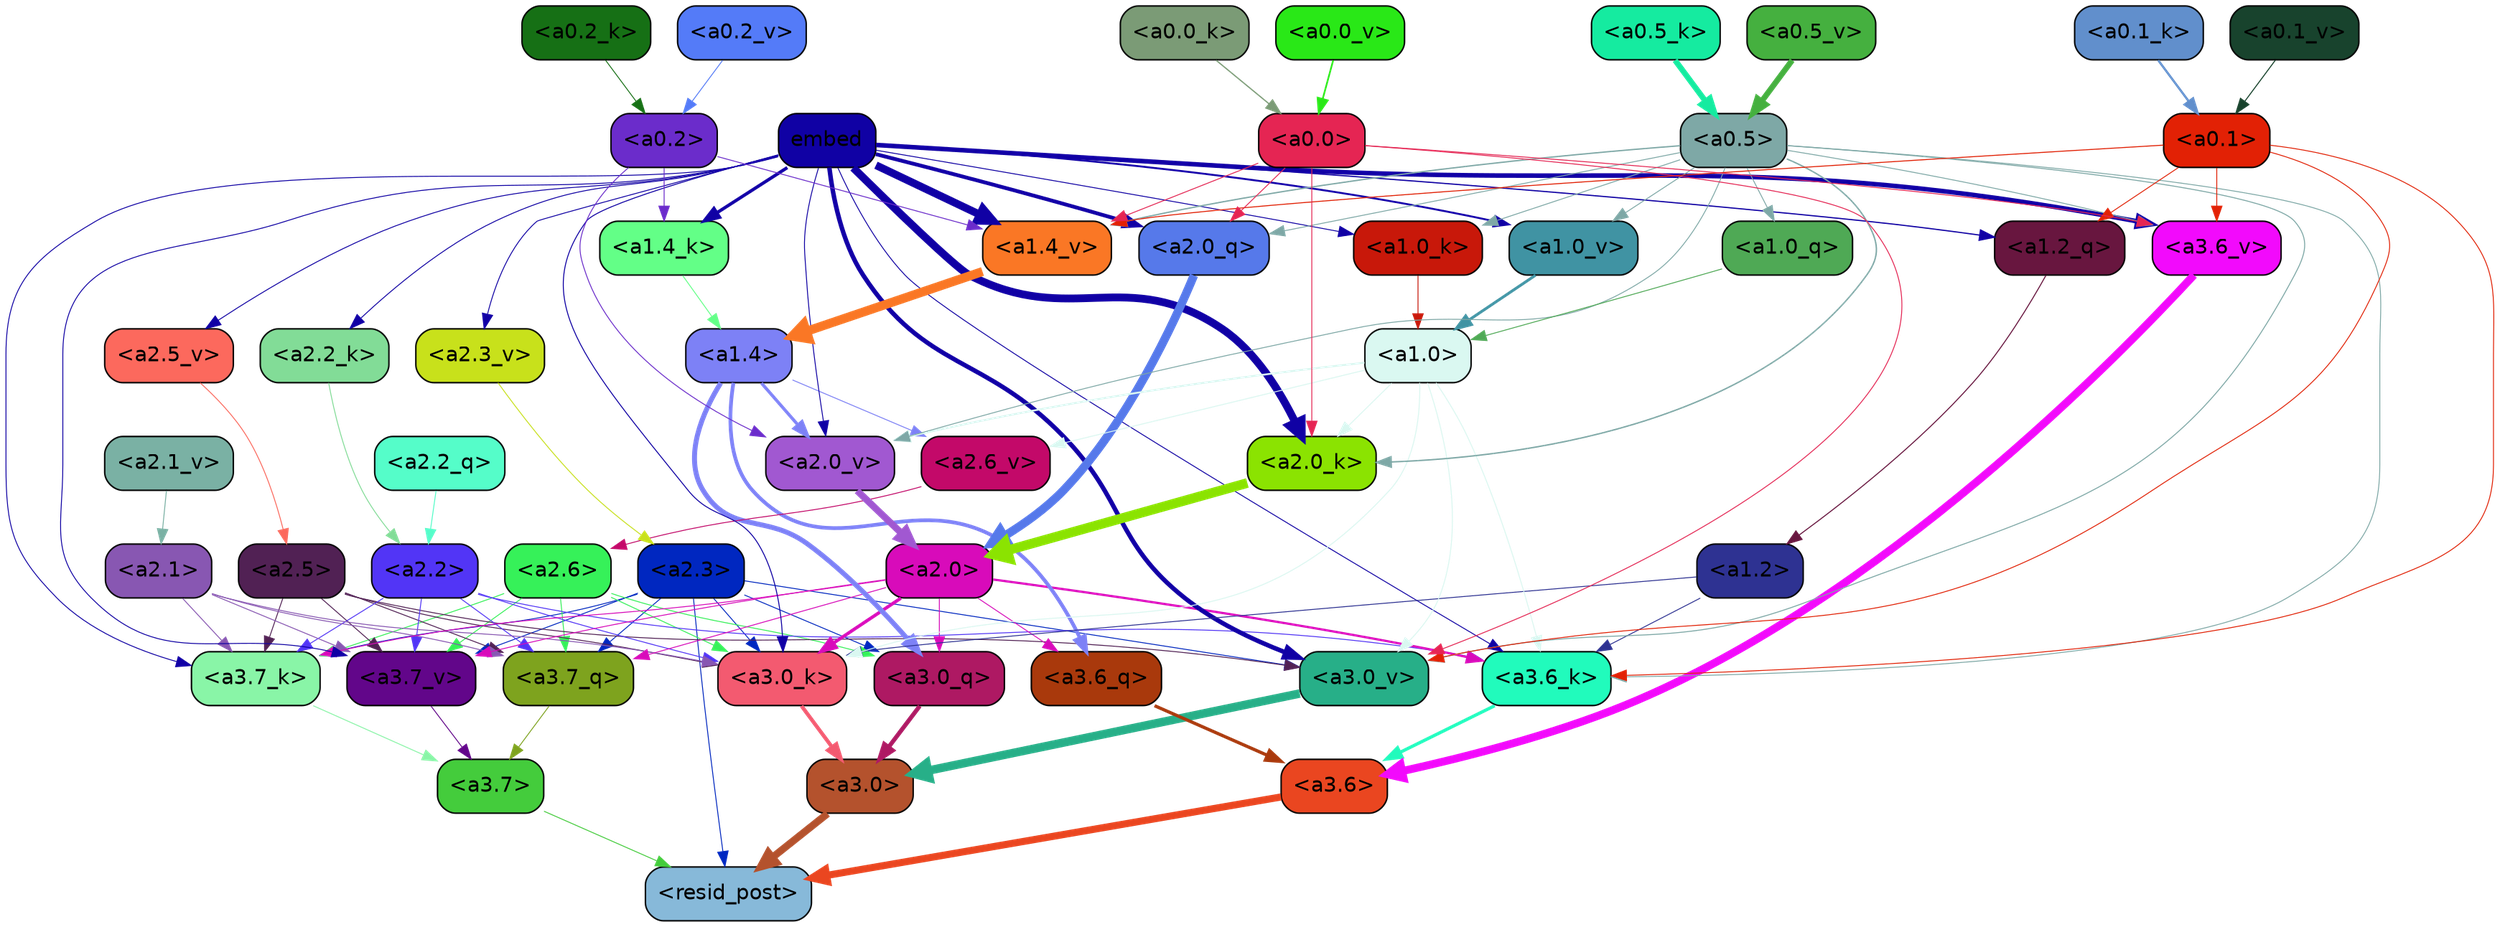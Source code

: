 strict digraph "" {
	graph [bgcolor=transparent,
		layout=dot,
		overlap=false,
		splines=true
	];
	"<a3.7>"	[color=black,
		fillcolor="#44cc3c",
		fontname=Helvetica,
		shape=box,
		style="filled, rounded"];
	"<resid_post>"	[color=black,
		fillcolor="#87b9d9",
		fontname=Helvetica,
		shape=box,
		style="filled, rounded"];
	"<a3.7>" -> "<resid_post>"	[color="#44cc3c",
		penwidth=0.6];
	"<a3.6>"	[color=black,
		fillcolor="#ea4620",
		fontname=Helvetica,
		shape=box,
		style="filled, rounded"];
	"<a3.6>" -> "<resid_post>"	[color="#ea4620",
		penwidth=4.7534414529800415];
	"<a3.0>"	[color=black,
		fillcolor="#b4522d",
		fontname=Helvetica,
		shape=box,
		style="filled, rounded"];
	"<a3.0>" -> "<resid_post>"	[color="#b4522d",
		penwidth=4.898576855659485];
	"<a2.3>"	[color=black,
		fillcolor="#0027c0",
		fontname=Helvetica,
		shape=box,
		style="filled, rounded"];
	"<a2.3>" -> "<resid_post>"	[color="#0027c0",
		penwidth=0.6];
	"<a3.7_q>"	[color=black,
		fillcolor="#7ea31e",
		fontname=Helvetica,
		shape=box,
		style="filled, rounded"];
	"<a2.3>" -> "<a3.7_q>"	[color="#0027c0",
		penwidth=0.6];
	"<a3.0_q>"	[color=black,
		fillcolor="#ae1963",
		fontname=Helvetica,
		shape=box,
		style="filled, rounded"];
	"<a2.3>" -> "<a3.0_q>"	[color="#0027c0",
		penwidth=0.6];
	"<a3.7_k>"	[color=black,
		fillcolor="#89f5a7",
		fontname=Helvetica,
		shape=box,
		style="filled, rounded"];
	"<a2.3>" -> "<a3.7_k>"	[color="#0027c0",
		penwidth=0.6];
	"<a3.0_k>"	[color=black,
		fillcolor="#f35a70",
		fontname=Helvetica,
		shape=box,
		style="filled, rounded"];
	"<a2.3>" -> "<a3.0_k>"	[color="#0027c0",
		penwidth=0.6];
	"<a3.7_v>"	[color=black,
		fillcolor="#62068a",
		fontname=Helvetica,
		shape=box,
		style="filled, rounded"];
	"<a2.3>" -> "<a3.7_v>"	[color="#0027c0",
		penwidth=0.6];
	"<a3.0_v>"	[color=black,
		fillcolor="#27af88",
		fontname=Helvetica,
		shape=box,
		style="filled, rounded"];
	"<a2.3>" -> "<a3.0_v>"	[color="#0027c0",
		penwidth=0.6];
	"<a3.7_q>" -> "<a3.7>"	[color="#7ea31e",
		penwidth=0.6];
	"<a3.6_q>"	[color=black,
		fillcolor="#a9390c",
		fontname=Helvetica,
		shape=box,
		style="filled, rounded"];
	"<a3.6_q>" -> "<a3.6>"	[color="#a9390c",
		penwidth=2.160832464694977];
	"<a3.0_q>" -> "<a3.0>"	[color="#ae1963",
		penwidth=2.870753765106201];
	"<a3.7_k>" -> "<a3.7>"	[color="#89f5a7",
		penwidth=0.6];
	"<a3.6_k>"	[color=black,
		fillcolor="#21fbbc",
		fontname=Helvetica,
		shape=box,
		style="filled, rounded"];
	"<a3.6_k>" -> "<a3.6>"	[color="#21fbbc",
		penwidth=2.13908451795578];
	"<a3.0_k>" -> "<a3.0>"	[color="#f35a70",
		penwidth=2.520303964614868];
	"<a3.7_v>" -> "<a3.7>"	[color="#62068a",
		penwidth=0.6];
	"<a3.6_v>"	[color=black,
		fillcolor="#f20afc",
		fontname=Helvetica,
		shape=box,
		style="filled, rounded"];
	"<a3.6_v>" -> "<a3.6>"	[color="#f20afc",
		penwidth=5.297133803367615];
	"<a3.0_v>" -> "<a3.0>"	[color="#27af88",
		penwidth=5.680712580680847];
	"<a2.6>"	[color=black,
		fillcolor="#36f159",
		fontname=Helvetica,
		shape=box,
		style="filled, rounded"];
	"<a2.6>" -> "<a3.7_q>"	[color="#36f159",
		penwidth=0.6];
	"<a2.6>" -> "<a3.0_q>"	[color="#36f159",
		penwidth=0.6];
	"<a2.6>" -> "<a3.7_k>"	[color="#36f159",
		penwidth=0.6];
	"<a2.6>" -> "<a3.0_k>"	[color="#36f159",
		penwidth=0.6];
	"<a2.6>" -> "<a3.7_v>"	[color="#36f159",
		penwidth=0.6];
	"<a2.5>"	[color=black,
		fillcolor="#512154",
		fontname=Helvetica,
		shape=box,
		style="filled, rounded"];
	"<a2.5>" -> "<a3.7_q>"	[color="#512154",
		penwidth=0.6];
	"<a2.5>" -> "<a3.7_k>"	[color="#512154",
		penwidth=0.6];
	"<a2.5>" -> "<a3.0_k>"	[color="#512154",
		penwidth=0.6];
	"<a2.5>" -> "<a3.7_v>"	[color="#512154",
		penwidth=0.6];
	"<a2.5>" -> "<a3.0_v>"	[color="#512154",
		penwidth=0.6];
	"<a2.2>"	[color=black,
		fillcolor="#5235f6",
		fontname=Helvetica,
		shape=box,
		style="filled, rounded"];
	"<a2.2>" -> "<a3.7_q>"	[color="#5235f6",
		penwidth=0.6];
	"<a2.2>" -> "<a3.7_k>"	[color="#5235f6",
		penwidth=0.6];
	"<a2.2>" -> "<a3.6_k>"	[color="#5235f6",
		penwidth=0.6];
	"<a2.2>" -> "<a3.0_k>"	[color="#5235f6",
		penwidth=0.6];
	"<a2.2>" -> "<a3.7_v>"	[color="#5235f6",
		penwidth=0.6];
	"<a2.1>"	[color=black,
		fillcolor="#8857b2",
		fontname=Helvetica,
		shape=box,
		style="filled, rounded"];
	"<a2.1>" -> "<a3.7_q>"	[color="#8857b2",
		penwidth=0.6];
	"<a2.1>" -> "<a3.7_k>"	[color="#8857b2",
		penwidth=0.6];
	"<a2.1>" -> "<a3.0_k>"	[color="#8857b2",
		penwidth=0.6];
	"<a2.1>" -> "<a3.7_v>"	[color="#8857b2",
		penwidth=0.6];
	"<a2.0>"	[color=black,
		fillcolor="#d80bba",
		fontname=Helvetica,
		shape=box,
		style="filled, rounded"];
	"<a2.0>" -> "<a3.7_q>"	[color="#d80bba",
		penwidth=0.6];
	"<a2.0>" -> "<a3.6_q>"	[color="#d80bba",
		penwidth=0.6];
	"<a2.0>" -> "<a3.0_q>"	[color="#d80bba",
		penwidth=0.6];
	"<a2.0>" -> "<a3.7_k>"	[color="#d80bba",
		penwidth=0.6];
	"<a2.0>" -> "<a3.6_k>"	[color="#d80bba",
		penwidth=1.4957321882247925];
	"<a2.0>" -> "<a3.0_k>"	[color="#d80bba",
		penwidth=2.18752121925354];
	"<a2.0>" -> "<a3.7_v>"	[color="#d80bba",
		penwidth=0.6];
	"<a1.4>"	[color=black,
		fillcolor="#7d81f6",
		fontname=Helvetica,
		shape=box,
		style="filled, rounded"];
	"<a1.4>" -> "<a3.6_q>"	[color="#7d81f6",
		penwidth=2.4829938411712646];
	"<a1.4>" -> "<a3.0_q>"	[color="#7d81f6",
		penwidth=3.299744725227356];
	"<a2.6_v>"	[color=black,
		fillcolor="#c30969",
		fontname=Helvetica,
		shape=box,
		style="filled, rounded"];
	"<a1.4>" -> "<a2.6_v>"	[color="#7d81f6",
		penwidth=0.6];
	"<a2.0_v>"	[color=black,
		fillcolor="#a158d1",
		fontname=Helvetica,
		shape=box,
		style="filled, rounded"];
	"<a1.4>" -> "<a2.0_v>"	[color="#7d81f6",
		penwidth=2.092592429369688];
	embed	[color=black,
		fillcolor="#1001a4",
		fontname=Helvetica,
		shape=box,
		style="filled, rounded"];
	embed -> "<a3.7_k>"	[color="#1001a4",
		penwidth=0.6];
	embed -> "<a3.6_k>"	[color="#1001a4",
		penwidth=0.6];
	embed -> "<a3.0_k>"	[color="#1001a4",
		penwidth=0.6394047290086746];
	embed -> "<a3.7_v>"	[color="#1001a4",
		penwidth=0.6];
	embed -> "<a3.6_v>"	[color="#1001a4",
		penwidth=3.067279100418091];
	embed -> "<a3.0_v>"	[color="#1001a4",
		penwidth=3.0212591886520386];
	"<a2.0_q>"	[color=black,
		fillcolor="#5679ea",
		fontname=Helvetica,
		shape=box,
		style="filled, rounded"];
	embed -> "<a2.0_q>"	[color="#1001a4",
		penwidth=2.5355080366134644];
	"<a2.2_k>"	[color=black,
		fillcolor="#82dc97",
		fontname=Helvetica,
		shape=box,
		style="filled, rounded"];
	embed -> "<a2.2_k>"	[color="#1001a4",
		penwidth=0.6];
	"<a2.0_k>"	[color=black,
		fillcolor="#8be301",
		fontname=Helvetica,
		shape=box,
		style="filled, rounded"];
	embed -> "<a2.0_k>"	[color="#1001a4",
		penwidth=5.2180726528167725];
	"<a2.5_v>"	[color=black,
		fillcolor="#fc695d",
		fontname=Helvetica,
		shape=box,
		style="filled, rounded"];
	embed -> "<a2.5_v>"	[color="#1001a4",
		penwidth=0.6];
	"<a2.3_v>"	[color=black,
		fillcolor="#c8e11b",
		fontname=Helvetica,
		shape=box,
		style="filled, rounded"];
	embed -> "<a2.3_v>"	[color="#1001a4",
		penwidth=0.6];
	embed -> "<a2.0_v>"	[color="#1001a4",
		penwidth=0.6];
	"<a1.2_q>"	[color=black,
		fillcolor="#68163f",
		fontname=Helvetica,
		shape=box,
		style="filled, rounded"];
	embed -> "<a1.2_q>"	[color="#1001a4",
		penwidth=0.8094894886016846];
	"<a1.4_k>"	[color=black,
		fillcolor="#63ff87",
		fontname=Helvetica,
		shape=box,
		style="filled, rounded"];
	embed -> "<a1.4_k>"	[color="#1001a4",
		penwidth=2.1732678413391113];
	"<a1.0_k>"	[color=black,
		fillcolor="#c8180a",
		fontname=Helvetica,
		shape=box,
		style="filled, rounded"];
	embed -> "<a1.0_k>"	[color="#1001a4",
		penwidth=0.6];
	"<a1.4_v>"	[color=black,
		fillcolor="#fa7725",
		fontname=Helvetica,
		shape=box,
		style="filled, rounded"];
	embed -> "<a1.4_v>"	[color="#1001a4",
		penwidth=5.162249565124512];
	"<a1.0_v>"	[color=black,
		fillcolor="#4093a3",
		fontname=Helvetica,
		shape=box,
		style="filled, rounded"];
	embed -> "<a1.0_v>"	[color="#1001a4",
		penwidth=1.26457279920578];
	"<a1.2>"	[color=black,
		fillcolor="#2e3292",
		fontname=Helvetica,
		shape=box,
		style="filled, rounded"];
	"<a1.2>" -> "<a3.6_k>"	[color="#2e3292",
		penwidth=0.6];
	"<a1.2>" -> "<a3.0_k>"	[color="#2e3292",
		penwidth=0.6];
	"<a1.0>"	[color=black,
		fillcolor="#daf8f1",
		fontname=Helvetica,
		shape=box,
		style="filled, rounded"];
	"<a1.0>" -> "<a3.6_k>"	[color="#daf8f1",
		penwidth=0.6];
	"<a1.0>" -> "<a3.0_k>"	[color="#daf8f1",
		penwidth=0.6];
	"<a1.0>" -> "<a3.0_v>"	[color="#daf8f1",
		penwidth=0.6];
	"<a1.0>" -> "<a2.0_k>"	[color="#daf8f1",
		penwidth=0.6];
	"<a1.0>" -> "<a2.6_v>"	[color="#daf8f1",
		penwidth=0.6];
	"<a1.0>" -> "<a2.0_v>"	[color="#daf8f1",
		penwidth=1.2132605910301208];
	"<a0.5>"	[color=black,
		fillcolor="#7ea8a6",
		fontname=Helvetica,
		shape=box,
		style="filled, rounded"];
	"<a0.5>" -> "<a3.6_k>"	[color="#7ea8a6",
		penwidth=0.6];
	"<a0.5>" -> "<a3.6_v>"	[color="#7ea8a6",
		penwidth=0.6];
	"<a0.5>" -> "<a3.0_v>"	[color="#7ea8a6",
		penwidth=0.648682102560997];
	"<a0.5>" -> "<a2.0_q>"	[color="#7ea8a6",
		penwidth=0.6];
	"<a0.5>" -> "<a2.0_k>"	[color="#7ea8a6",
		penwidth=0.9236047863960266];
	"<a0.5>" -> "<a2.0_v>"	[color="#7ea8a6",
		penwidth=0.6];
	"<a1.0_q>"	[color=black,
		fillcolor="#4fa955",
		fontname=Helvetica,
		shape=box,
		style="filled, rounded"];
	"<a0.5>" -> "<a1.0_q>"	[color="#7ea8a6",
		penwidth=0.6];
	"<a0.5>" -> "<a1.0_k>"	[color="#7ea8a6",
		penwidth=0.6];
	"<a0.5>" -> "<a1.4_v>"	[color="#7ea8a6",
		penwidth=0.8783596754074097];
	"<a0.5>" -> "<a1.0_v>"	[color="#7ea8a6",
		penwidth=0.6];
	"<a0.1>"	[color=black,
		fillcolor="#e22105",
		fontname=Helvetica,
		shape=box,
		style="filled, rounded"];
	"<a0.1>" -> "<a3.6_k>"	[color="#e22105",
		penwidth=0.6];
	"<a0.1>" -> "<a3.6_v>"	[color="#e22105",
		penwidth=0.6];
	"<a0.1>" -> "<a3.0_v>"	[color="#e22105",
		penwidth=0.6];
	"<a0.1>" -> "<a1.2_q>"	[color="#e22105",
		penwidth=0.6];
	"<a0.1>" -> "<a1.4_v>"	[color="#e22105",
		penwidth=0.6490728855133057];
	"<a0.0>"	[color=black,
		fillcolor="#e52553",
		fontname=Helvetica,
		shape=box,
		style="filled, rounded"];
	"<a0.0>" -> "<a3.6_v>"	[color="#e52553",
		penwidth=0.6];
	"<a0.0>" -> "<a3.0_v>"	[color="#e52553",
		penwidth=0.6];
	"<a0.0>" -> "<a2.0_q>"	[color="#e52553",
		penwidth=0.6];
	"<a0.0>" -> "<a2.0_k>"	[color="#e52553",
		penwidth=0.6];
	"<a0.0>" -> "<a1.4_v>"	[color="#e52553",
		penwidth=0.6];
	"<a2.2_q>"	[color=black,
		fillcolor="#55fdc9",
		fontname=Helvetica,
		shape=box,
		style="filled, rounded"];
	"<a2.2_q>" -> "<a2.2>"	[color="#55fdc9",
		penwidth=0.6];
	"<a2.0_q>" -> "<a2.0>"	[color="#5679ea",
		penwidth=5.681910276412964];
	"<a2.2_k>" -> "<a2.2>"	[color="#82dc97",
		penwidth=0.6];
	"<a2.0_k>" -> "<a2.0>"	[color="#8be301",
		penwidth=6.447777509689331];
	"<a2.6_v>" -> "<a2.6>"	[color="#c30969",
		penwidth=0.6];
	"<a2.5_v>" -> "<a2.5>"	[color="#fc695d",
		penwidth=0.6];
	"<a2.3_v>" -> "<a2.3>"	[color="#c8e11b",
		penwidth=0.6];
	"<a2.1_v>"	[color=black,
		fillcolor="#7ab1a4",
		fontname=Helvetica,
		shape=box,
		style="filled, rounded"];
	"<a2.1_v>" -> "<a2.1>"	[color="#7ab1a4",
		penwidth=0.6];
	"<a2.0_v>" -> "<a2.0>"	[color="#a158d1",
		penwidth=4.5695202350616455];
	"<a0.2>"	[color=black,
		fillcolor="#6b2ccb",
		fontname=Helvetica,
		shape=box,
		style="filled, rounded"];
	"<a0.2>" -> "<a2.0_v>"	[color="#6b2ccb",
		penwidth=0.6];
	"<a0.2>" -> "<a1.4_k>"	[color="#6b2ccb",
		penwidth=0.6];
	"<a0.2>" -> "<a1.4_v>"	[color="#6b2ccb",
		penwidth=0.6];
	"<a1.2_q>" -> "<a1.2>"	[color="#68163f",
		penwidth=0.6769798994064331];
	"<a1.0_q>" -> "<a1.0>"	[color="#4fa955",
		penwidth=0.6];
	"<a1.4_k>" -> "<a1.4>"	[color="#63ff87",
		penwidth=0.6];
	"<a1.0_k>" -> "<a1.0>"	[color="#c8180a",
		penwidth=0.6];
	"<a1.4_v>" -> "<a1.4>"	[color="#fa7725",
		penwidth=6.016597509384155];
	"<a1.0_v>" -> "<a1.0>"	[color="#4093a3",
		penwidth=1.8562973737716675];
	"<a0.5_k>"	[color=black,
		fillcolor="#15eba0",
		fontname=Helvetica,
		shape=box,
		style="filled, rounded"];
	"<a0.5_k>" -> "<a0.5>"	[color="#15eba0",
		penwidth=3.7953722774982452];
	"<a0.2_k>"	[color=black,
		fillcolor="#167015",
		fontname=Helvetica,
		shape=box,
		style="filled, rounded"];
	"<a0.2_k>" -> "<a0.2>"	[color="#167015",
		penwidth=0.6];
	"<a0.1_k>"	[color=black,
		fillcolor="#618fcc",
		fontname=Helvetica,
		shape=box,
		style="filled, rounded"];
	"<a0.1_k>" -> "<a0.1>"	[color="#618fcc",
		penwidth=1.483607530593872];
	"<a0.0_k>"	[color=black,
		fillcolor="#7b9b76",
		fontname=Helvetica,
		shape=box,
		style="filled, rounded"];
	"<a0.0_k>" -> "<a0.0>"	[color="#7b9b76",
		penwidth=0.8216795921325684];
	"<a0.5_v>"	[color=black,
		fillcolor="#45b03f",
		fontname=Helvetica,
		shape=box,
		style="filled, rounded"];
	"<a0.5_v>" -> "<a0.5>"	[color="#45b03f",
		penwidth=3.805475652217865];
	"<a0.2_v>"	[color=black,
		fillcolor="#547bf8",
		fontname=Helvetica,
		shape=box,
		style="filled, rounded"];
	"<a0.2_v>" -> "<a0.2>"	[color="#547bf8",
		penwidth=0.6];
	"<a0.1_v>"	[color=black,
		fillcolor="#18432d",
		fontname=Helvetica,
		shape=box,
		style="filled, rounded"];
	"<a0.1_v>" -> "<a0.1>"	[color="#18432d",
		penwidth=0.6855120658874512];
	"<a0.0_v>"	[color=black,
		fillcolor="#29e817",
		fontname=Helvetica,
		shape=box,
		style="filled, rounded"];
	"<a0.0_v>" -> "<a0.0>"	[color="#29e817",
		penwidth=1.1353182792663574];
}
